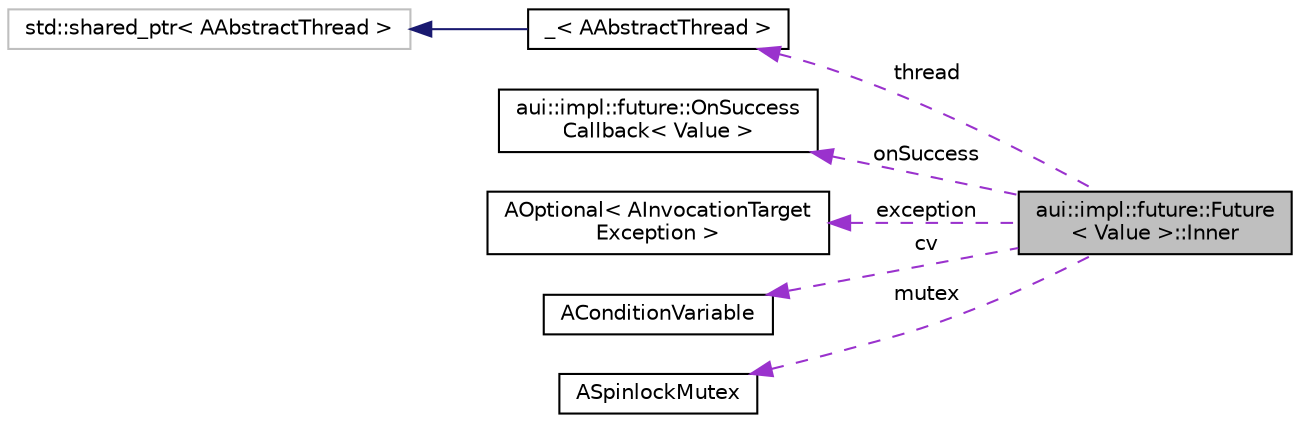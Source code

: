 digraph "aui::impl::future::Future&lt; Value &gt;::Inner"
{
 // LATEX_PDF_SIZE
  edge [fontname="Helvetica",fontsize="10",labelfontname="Helvetica",labelfontsize="10"];
  node [fontname="Helvetica",fontsize="10",shape=record];
  rankdir="LR";
  Node1 [label="aui::impl::future::Future\l\< Value \>::Inner",height=0.2,width=0.4,color="black", fillcolor="grey75", style="filled", fontcolor="black",tooltip=" "];
  Node2 -> Node1 [dir="back",color="darkorchid3",fontsize="10",style="dashed",label=" thread" ,fontname="Helvetica"];
  Node2 [label="_\< AAbstractThread \>",height=0.2,width=0.4,color="black", fillcolor="white", style="filled",URL="$class__.html",tooltip=" "];
  Node3 -> Node2 [dir="back",color="midnightblue",fontsize="10",style="solid",fontname="Helvetica"];
  Node3 [label="std::shared_ptr\< AAbstractThread \>",height=0.2,width=0.4,color="grey75", fillcolor="white", style="filled",tooltip=" "];
  Node4 -> Node1 [dir="back",color="darkorchid3",fontsize="10",style="dashed",label=" onSuccess" ,fontname="Helvetica"];
  Node4 [label="aui::impl::future::OnSuccess\lCallback\< Value \>",height=0.2,width=0.4,color="black", fillcolor="white", style="filled",URL="$structaui_1_1impl_1_1future_1_1OnSuccessCallback.html",tooltip=" "];
  Node5 -> Node1 [dir="back",color="darkorchid3",fontsize="10",style="dashed",label=" exception" ,fontname="Helvetica"];
  Node5 [label="AOptional\< AInvocationTarget\lException \>",height=0.2,width=0.4,color="black", fillcolor="white", style="filled",URL="$classAOptional.html",tooltip=" "];
  Node6 -> Node1 [dir="back",color="darkorchid3",fontsize="10",style="dashed",label=" cv" ,fontname="Helvetica"];
  Node6 [label="AConditionVariable",height=0.2,width=0.4,color="black", fillcolor="white", style="filled",URL="$classAConditionVariable.html",tooltip="Represents a condition variable."];
  Node7 -> Node1 [dir="back",color="darkorchid3",fontsize="10",style="dashed",label=" mutex" ,fontname="Helvetica"];
  Node7 [label="ASpinlockMutex",height=0.2,width=0.4,color="black", fillcolor="white", style="filled",URL="$classASpinlockMutex.html",tooltip="Synchronization primitive that is implemented with atomic values instead of doing syscalls."];
}
